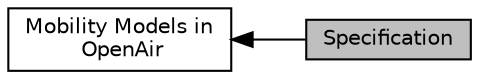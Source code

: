 digraph "Specification"
{
  edge [fontname="Helvetica",fontsize="10",labelfontname="Helvetica",labelfontsize="10"];
  node [fontname="Helvetica",fontsize="10",shape=box];
  rankdir=LR;
  Node2 [label="Mobility Models in\l OpenAir",height=0.2,width=0.4,color="black", fillcolor="white", style="filled",URL="$group____mob__models__in__openair.html",tooltip=" "];
  Node1 [label="Specification",height=0.2,width=0.4,color="black", fillcolor="grey75", style="filled", fontcolor="black",tooltip=" "];
  Node2->Node1 [shape=plaintext, dir="back", style="solid"];
}
